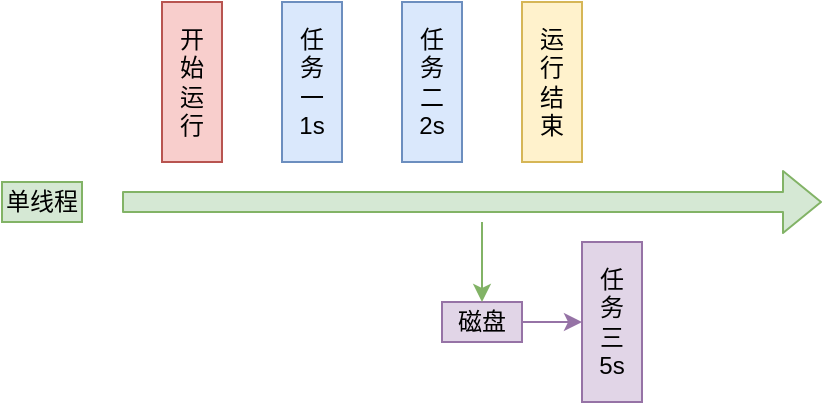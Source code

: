 <mxfile version="12.4.2" type="device" pages="1"><diagram id="p_EacC9lVZsoQBHsfmjr" name="Page-1"><mxGraphModel dx="946" dy="585" grid="1" gridSize="10" guides="1" tooltips="1" connect="1" arrows="1" fold="1" page="1" pageScale="1" pageWidth="827" pageHeight="1169" math="0" shadow="0"><root><mxCell id="0"/><mxCell id="1" parent="0"/><mxCell id="ajk_kCl_Oz4_fM54bDy3-1" value="" style="shape=flexArrow;endArrow=classic;html=1;fillColor=#d5e8d4;strokeColor=#82b366;" edge="1" parent="1"><mxGeometry width="50" height="50" relative="1" as="geometry"><mxPoint x="220" y="240" as="sourcePoint"/><mxPoint x="570" y="240" as="targetPoint"/></mxGeometry></mxCell><mxCell id="ajk_kCl_Oz4_fM54bDy3-2" value="开&lt;br&gt;始&lt;br&gt;运&lt;br&gt;行" style="text;html=1;strokeColor=#b85450;fillColor=#f8cecc;align=center;verticalAlign=middle;whiteSpace=wrap;rounded=0;" vertex="1" parent="1"><mxGeometry x="240" y="140" width="30" height="80" as="geometry"/></mxCell><mxCell id="ajk_kCl_Oz4_fM54bDy3-3" value="任&lt;br&gt;务&lt;br&gt;一&lt;br&gt;1s" style="text;html=1;strokeColor=#6c8ebf;fillColor=#dae8fc;align=center;verticalAlign=middle;whiteSpace=wrap;rounded=0;" vertex="1" parent="1"><mxGeometry x="300" y="140" width="30" height="80" as="geometry"/></mxCell><mxCell id="ajk_kCl_Oz4_fM54bDy3-4" value="任&lt;br&gt;务&lt;br&gt;二&lt;br&gt;2s" style="text;html=1;strokeColor=#6c8ebf;fillColor=#dae8fc;align=center;verticalAlign=middle;whiteSpace=wrap;rounded=0;" vertex="1" parent="1"><mxGeometry x="360" y="140" width="30" height="80" as="geometry"/></mxCell><mxCell id="ajk_kCl_Oz4_fM54bDy3-5" value="任&lt;br&gt;务&lt;br&gt;三&lt;br&gt;5s" style="text;html=1;strokeColor=#9673a6;fillColor=#e1d5e7;align=center;verticalAlign=middle;whiteSpace=wrap;rounded=0;" vertex="1" parent="1"><mxGeometry x="450" y="260" width="30" height="80" as="geometry"/></mxCell><mxCell id="ajk_kCl_Oz4_fM54bDy3-8" value="运&lt;br&gt;行&lt;br&gt;结&lt;br&gt;束" style="text;html=1;strokeColor=#d6b656;fillColor=#fff2cc;align=center;verticalAlign=middle;whiteSpace=wrap;rounded=0;" vertex="1" parent="1"><mxGeometry x="420" y="140" width="30" height="80" as="geometry"/></mxCell><mxCell id="ajk_kCl_Oz4_fM54bDy3-9" value="单线程" style="text;html=1;strokeColor=#82b366;fillColor=#d5e8d4;align=center;verticalAlign=middle;whiteSpace=wrap;rounded=0;" vertex="1" parent="1"><mxGeometry x="160" y="230" width="40" height="20" as="geometry"/></mxCell><mxCell id="ajk_kCl_Oz4_fM54bDy3-12" style="edgeStyle=orthogonalEdgeStyle;rounded=0;orthogonalLoop=1;jettySize=auto;html=1;entryX=0;entryY=0.5;entryDx=0;entryDy=0;fillColor=#e1d5e7;strokeColor=#9673a6;" edge="1" parent="1" source="ajk_kCl_Oz4_fM54bDy3-10" target="ajk_kCl_Oz4_fM54bDy3-5"><mxGeometry relative="1" as="geometry"/></mxCell><mxCell id="ajk_kCl_Oz4_fM54bDy3-10" value="磁盘" style="text;html=1;strokeColor=#9673a6;fillColor=#e1d5e7;align=center;verticalAlign=middle;whiteSpace=wrap;rounded=0;" vertex="1" parent="1"><mxGeometry x="380" y="290" width="40" height="20" as="geometry"/></mxCell><mxCell id="ajk_kCl_Oz4_fM54bDy3-11" value="" style="endArrow=classic;html=1;entryX=0.5;entryY=0;entryDx=0;entryDy=0;fillColor=#d5e8d4;strokeColor=#82b366;" edge="1" parent="1" target="ajk_kCl_Oz4_fM54bDy3-10"><mxGeometry width="50" height="50" relative="1" as="geometry"><mxPoint x="400" y="250" as="sourcePoint"/><mxPoint x="430" y="360" as="targetPoint"/></mxGeometry></mxCell></root></mxGraphModel></diagram></mxfile>